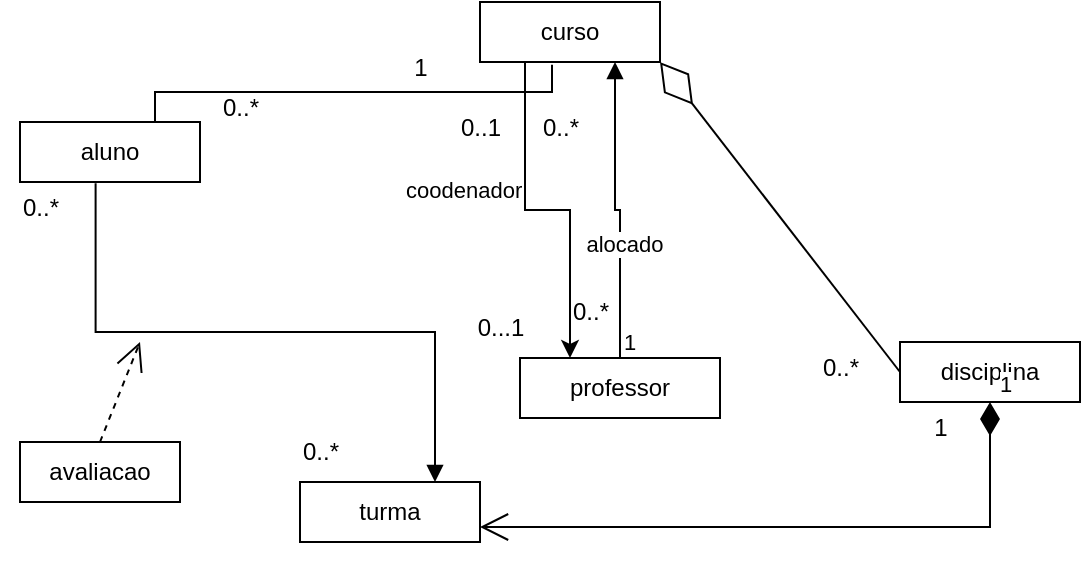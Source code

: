 <mxfile version="24.5.3" type="device">
  <diagram name="Página-1" id="dYWLFQ_hXApg4dO8Ux5K">
    <mxGraphModel dx="2117" dy="557" grid="1" gridSize="10" guides="1" tooltips="1" connect="1" arrows="1" fold="1" page="1" pageScale="1" pageWidth="827" pageHeight="1169" math="0" shadow="0">
      <root>
        <mxCell id="0" />
        <mxCell id="1" parent="0" />
        <mxCell id="kl9kv2RKV9WBScAW2XTp-1" value="avaliacao" style="html=1;whiteSpace=wrap;" parent="1" vertex="1">
          <mxGeometry x="-230" y="300" width="80" height="30" as="geometry" />
        </mxCell>
        <mxCell id="kl9kv2RKV9WBScAW2XTp-2" value="aluno" style="html=1;whiteSpace=wrap;" parent="1" vertex="1">
          <mxGeometry x="-230" y="140" width="90" height="30" as="geometry" />
        </mxCell>
        <mxCell id="kl9kv2RKV9WBScAW2XTp-3" value="turma" style="html=1;whiteSpace=wrap;" parent="1" vertex="1">
          <mxGeometry x="-90" y="320" width="90" height="30" as="geometry" />
        </mxCell>
        <mxCell id="D_cPC3IEv6OCop7_OMzk-18" style="edgeStyle=orthogonalEdgeStyle;rounded=0;orthogonalLoop=1;jettySize=auto;html=1;exitX=0.25;exitY=1;exitDx=0;exitDy=0;entryX=0.25;entryY=0;entryDx=0;entryDy=0;" edge="1" parent="1" source="kl9kv2RKV9WBScAW2XTp-4" target="kl9kv2RKV9WBScAW2XTp-6">
          <mxGeometry relative="1" as="geometry" />
        </mxCell>
        <mxCell id="kl9kv2RKV9WBScAW2XTp-4" value="curso" style="html=1;whiteSpace=wrap;" parent="1" vertex="1">
          <mxGeometry y="80" width="90" height="30" as="geometry" />
        </mxCell>
        <mxCell id="kl9kv2RKV9WBScAW2XTp-5" value="disciplina" style="html=1;whiteSpace=wrap;" parent="1" vertex="1">
          <mxGeometry x="210" y="250" width="90" height="30" as="geometry" />
        </mxCell>
        <mxCell id="kl9kv2RKV9WBScAW2XTp-6" value="professor" style="html=1;whiteSpace=wrap;" parent="1" vertex="1">
          <mxGeometry x="20" y="258" width="100" height="30" as="geometry" />
        </mxCell>
        <mxCell id="kl9kv2RKV9WBScAW2XTp-11" value="" style="endArrow=none;html=1;edgeStyle=orthogonalEdgeStyle;rounded=0;entryX=0.4;entryY=1.044;entryDx=0;entryDy=0;entryPerimeter=0;exitX=0.75;exitY=0;exitDx=0;exitDy=0;" parent="1" target="kl9kv2RKV9WBScAW2XTp-4" edge="1" source="kl9kv2RKV9WBScAW2XTp-2">
          <mxGeometry relative="1" as="geometry">
            <mxPoint x="-115" y="140" as="sourcePoint" />
            <mxPoint x="45" y="140" as="targetPoint" />
          </mxGeometry>
        </mxCell>
        <mxCell id="kl9kv2RKV9WBScAW2XTp-14" value="" style="endArrow=diamondThin;endFill=0;endSize=24;html=1;rounded=0;entryX=1;entryY=1;entryDx=0;entryDy=0;exitX=0;exitY=0.5;exitDx=0;exitDy=0;" parent="1" source="kl9kv2RKV9WBScAW2XTp-5" target="kl9kv2RKV9WBScAW2XTp-4" edge="1">
          <mxGeometry width="160" relative="1" as="geometry">
            <mxPoint x="-50" y="290" as="sourcePoint" />
            <mxPoint x="110" y="290" as="targetPoint" />
          </mxGeometry>
        </mxCell>
        <mxCell id="D_cPC3IEv6OCop7_OMzk-2" value="" style="endArrow=block;endFill=1;html=1;edgeStyle=orthogonalEdgeStyle;align=left;verticalAlign=top;rounded=0;exitX=0.42;exitY=1.02;exitDx=0;exitDy=0;exitPerimeter=0;entryX=0.75;entryY=0;entryDx=0;entryDy=0;" edge="1" parent="1" source="kl9kv2RKV9WBScAW2XTp-2" target="kl9kv2RKV9WBScAW2XTp-3">
          <mxGeometry x="-1" relative="1" as="geometry">
            <mxPoint x="-190" y="180" as="sourcePoint" />
            <mxPoint x="-20" y="310" as="targetPoint" />
          </mxGeometry>
        </mxCell>
        <mxCell id="D_cPC3IEv6OCop7_OMzk-5" value="" style="endArrow=open;endSize=12;dashed=1;html=1;rounded=0;exitX=0.5;exitY=0;exitDx=0;exitDy=0;" edge="1" parent="1" source="kl9kv2RKV9WBScAW2XTp-1">
          <mxGeometry width="160" relative="1" as="geometry">
            <mxPoint x="-190" y="280" as="sourcePoint" />
            <mxPoint x="-170" y="250" as="targetPoint" />
          </mxGeometry>
        </mxCell>
        <mxCell id="D_cPC3IEv6OCop7_OMzk-15" value="coodenador" style="endArrow=block;endFill=1;html=1;edgeStyle=orthogonalEdgeStyle;align=left;verticalAlign=top;rounded=0;entryX=0.75;entryY=1;entryDx=0;entryDy=0;exitX=0.5;exitY=0;exitDx=0;exitDy=0;" edge="1" parent="1" source="kl9kv2RKV9WBScAW2XTp-6" target="kl9kv2RKV9WBScAW2XTp-4">
          <mxGeometry x="0.344" y="108" relative="1" as="geometry">
            <mxPoint x="-60" y="170" as="sourcePoint" />
            <mxPoint x="100" y="170" as="targetPoint" />
            <mxPoint x="1" y="1" as="offset" />
          </mxGeometry>
        </mxCell>
        <mxCell id="D_cPC3IEv6OCop7_OMzk-16" value="1" style="edgeLabel;resizable=0;html=1;align=left;verticalAlign=bottom;" connectable="0" vertex="1" parent="D_cPC3IEv6OCop7_OMzk-15">
          <mxGeometry x="-1" relative="1" as="geometry" />
        </mxCell>
        <mxCell id="D_cPC3IEv6OCop7_OMzk-19" value="alocado" style="edgeLabel;html=1;align=center;verticalAlign=middle;resizable=0;points=[];" vertex="1" connectable="0" parent="D_cPC3IEv6OCop7_OMzk-15">
          <mxGeometry x="-0.245" y="-2" relative="1" as="geometry">
            <mxPoint as="offset" />
          </mxGeometry>
        </mxCell>
        <mxCell id="D_cPC3IEv6OCop7_OMzk-20" value="1" style="text;html=1;align=center;verticalAlign=middle;resizable=0;points=[];autosize=1;strokeColor=none;fillColor=none;" vertex="1" parent="1">
          <mxGeometry x="-45" y="98" width="30" height="30" as="geometry" />
        </mxCell>
        <mxCell id="D_cPC3IEv6OCop7_OMzk-21" value="0..1" style="text;html=1;align=center;verticalAlign=middle;resizable=0;points=[];autosize=1;strokeColor=none;fillColor=none;" vertex="1" parent="1">
          <mxGeometry x="-20" y="128" width="40" height="30" as="geometry" />
        </mxCell>
        <mxCell id="D_cPC3IEv6OCop7_OMzk-22" value="0..*" style="text;html=1;align=center;verticalAlign=middle;resizable=0;points=[];autosize=1;strokeColor=none;fillColor=none;" vertex="1" parent="1">
          <mxGeometry x="20" y="128" width="40" height="30" as="geometry" />
        </mxCell>
        <mxCell id="D_cPC3IEv6OCop7_OMzk-23" value="0..*" style="text;html=1;align=center;verticalAlign=middle;resizable=0;points=[];autosize=1;strokeColor=none;fillColor=none;" vertex="1" parent="1">
          <mxGeometry x="35" y="220" width="40" height="30" as="geometry" />
        </mxCell>
        <mxCell id="D_cPC3IEv6OCop7_OMzk-24" value="0...1" style="text;html=1;align=center;verticalAlign=middle;resizable=0;points=[];autosize=1;strokeColor=none;fillColor=none;" vertex="1" parent="1">
          <mxGeometry x="-15" y="228" width="50" height="30" as="geometry" />
        </mxCell>
        <mxCell id="D_cPC3IEv6OCop7_OMzk-27" value="1" style="endArrow=open;html=1;endSize=12;startArrow=diamondThin;startSize=14;startFill=1;edgeStyle=orthogonalEdgeStyle;align=left;verticalAlign=bottom;rounded=0;exitX=0.5;exitY=1;exitDx=0;exitDy=0;entryX=1;entryY=0.75;entryDx=0;entryDy=0;" edge="1" parent="1" source="kl9kv2RKV9WBScAW2XTp-5" target="kl9kv2RKV9WBScAW2XTp-3">
          <mxGeometry x="-1" y="3" relative="1" as="geometry">
            <mxPoint x="50" y="280" as="sourcePoint" />
            <mxPoint x="210" y="280" as="targetPoint" />
          </mxGeometry>
        </mxCell>
        <mxCell id="D_cPC3IEv6OCop7_OMzk-29" value="1" style="text;html=1;align=center;verticalAlign=middle;resizable=0;points=[];autosize=1;strokeColor=none;fillColor=none;" vertex="1" parent="1">
          <mxGeometry x="215" y="278" width="30" height="30" as="geometry" />
        </mxCell>
        <mxCell id="D_cPC3IEv6OCop7_OMzk-30" value="0..*" style="text;html=1;align=center;verticalAlign=middle;resizable=0;points=[];autosize=1;strokeColor=none;fillColor=none;" vertex="1" parent="1">
          <mxGeometry x="160" y="248" width="40" height="30" as="geometry" />
        </mxCell>
        <mxCell id="D_cPC3IEv6OCop7_OMzk-31" value="0..*" style="text;html=1;align=center;verticalAlign=middle;resizable=0;points=[];autosize=1;strokeColor=none;fillColor=none;" vertex="1" parent="1">
          <mxGeometry x="-140" y="118" width="40" height="30" as="geometry" />
        </mxCell>
        <mxCell id="D_cPC3IEv6OCop7_OMzk-32" value="0..*" style="text;html=1;align=center;verticalAlign=middle;resizable=0;points=[];autosize=1;strokeColor=none;fillColor=none;" vertex="1" parent="1">
          <mxGeometry x="-240" y="168" width="40" height="30" as="geometry" />
        </mxCell>
        <mxCell id="D_cPC3IEv6OCop7_OMzk-33" value="0..*" style="text;html=1;align=center;verticalAlign=middle;resizable=0;points=[];autosize=1;strokeColor=none;fillColor=none;" vertex="1" parent="1">
          <mxGeometry x="-100" y="290" width="40" height="30" as="geometry" />
        </mxCell>
      </root>
    </mxGraphModel>
  </diagram>
</mxfile>
